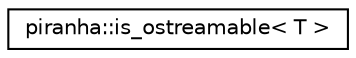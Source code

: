 digraph "Graphical Class Hierarchy"
{
  edge [fontname="Helvetica",fontsize="10",labelfontname="Helvetica",labelfontsize="10"];
  node [fontname="Helvetica",fontsize="10",shape=record];
  rankdir="LR";
  Node0 [label="piranha::is_ostreamable\< T \>",height=0.2,width=0.4,color="black", fillcolor="white", style="filled",URL="$classpiranha_1_1is__ostreamable.html",tooltip="Type trait for classes that can be output-streamed. "];
}
